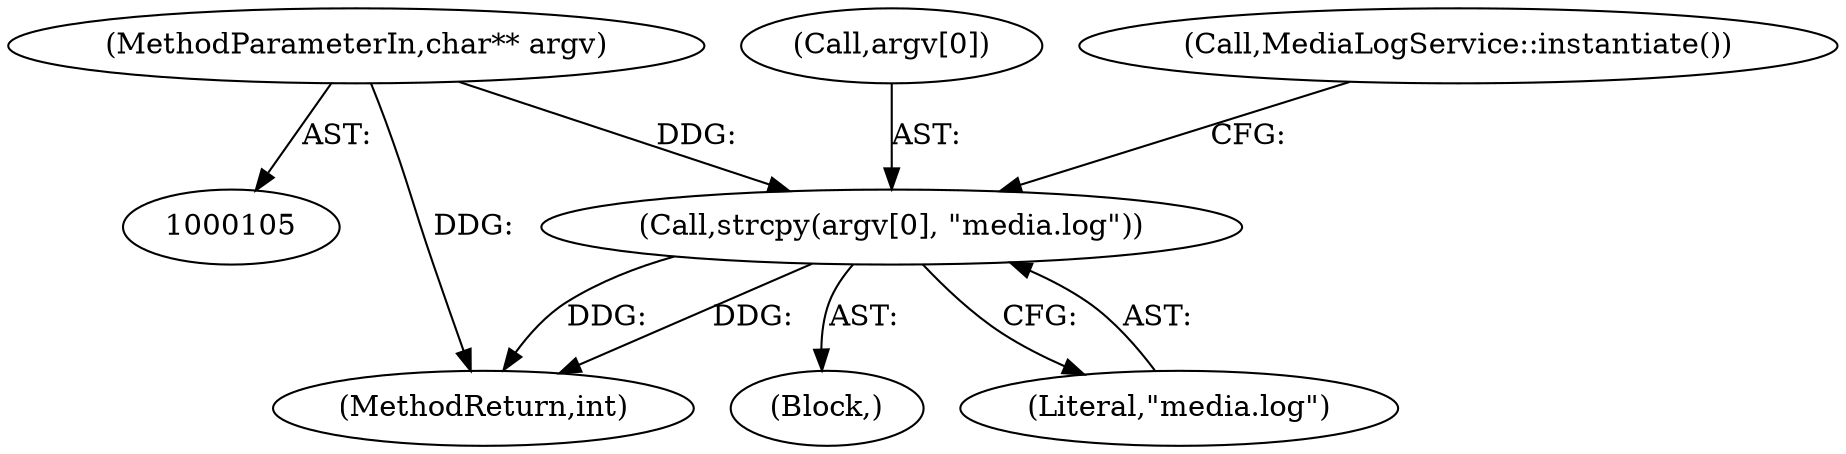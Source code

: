 digraph "0_Android_6fdee2a83432b3b150d6a34f231c4e2f7353c01e@API" {
"1000141" [label="(Call,strcpy(argv[0], \"media.log\"))"];
"1000107" [label="(MethodParameterIn,char** argv)"];
"1000141" [label="(Call,strcpy(argv[0], \"media.log\"))"];
"1000334" [label="(MethodReturn,int)"];
"1000107" [label="(MethodParameterIn,char** argv)"];
"1000142" [label="(Call,argv[0])"];
"1000140" [label="(Block,)"];
"1000145" [label="(Literal,\"media.log\")"];
"1000147" [label="(Call,MediaLogService::instantiate())"];
"1000141" -> "1000140"  [label="AST: "];
"1000141" -> "1000145"  [label="CFG: "];
"1000142" -> "1000141"  [label="AST: "];
"1000145" -> "1000141"  [label="AST: "];
"1000147" -> "1000141"  [label="CFG: "];
"1000141" -> "1000334"  [label="DDG: "];
"1000141" -> "1000334"  [label="DDG: "];
"1000107" -> "1000141"  [label="DDG: "];
"1000107" -> "1000105"  [label="AST: "];
"1000107" -> "1000334"  [label="DDG: "];
}
